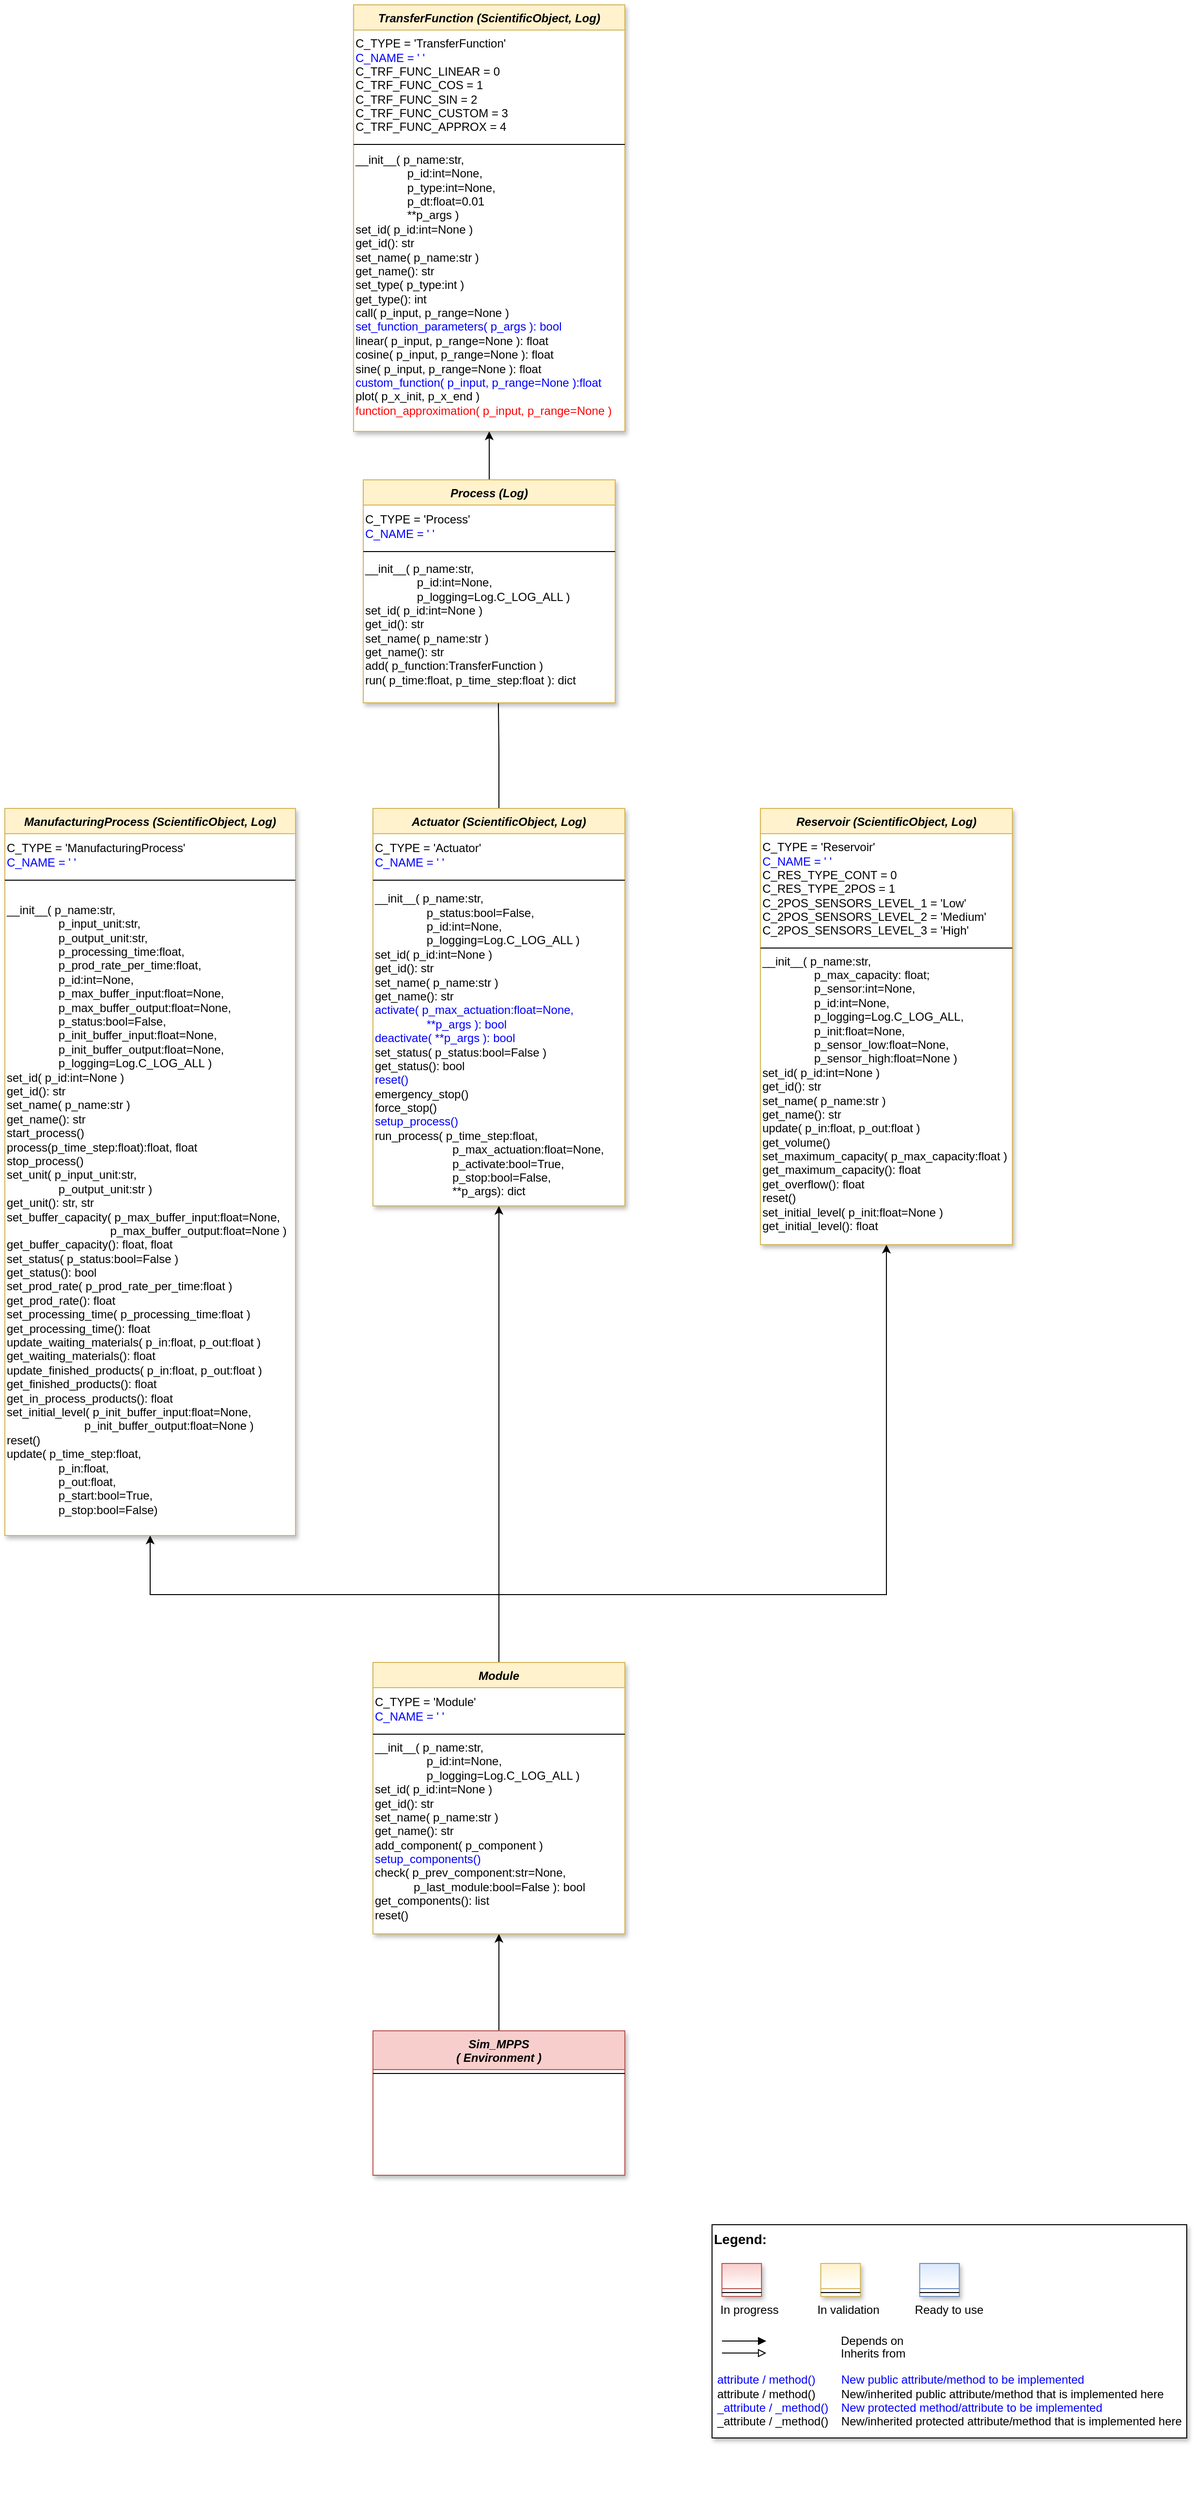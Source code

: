 <mxfile version="20.2.3" type="device"><diagram id="C5RBs43oDa-KdzZeNtuy" name="Page-1"><mxGraphModel dx="1422" dy="977" grid="1" gridSize="10" guides="1" tooltips="1" connect="1" arrows="1" fold="1" page="1" pageScale="1" pageWidth="2336" pageHeight="1654" math="0" shadow="0"><root><mxCell id="WIyWlLk6GJQsqaUBKTNV-0"/><mxCell id="WIyWlLk6GJQsqaUBKTNV-1" parent="WIyWlLk6GJQsqaUBKTNV-0"/><mxCell id="HwpbaipmCZ6msKkclnDm-9" style="edgeStyle=orthogonalEdgeStyle;rounded=0;orthogonalLoop=1;jettySize=auto;html=1;entryX=0.5;entryY=1;entryDx=0;entryDy=0;" parent="WIyWlLk6GJQsqaUBKTNV-1" source="uryo6djWwB9KvB10PPW3-9" target="HwpbaipmCZ6msKkclnDm-3" edge="1"><mxGeometry relative="1" as="geometry"/></mxCell><mxCell id="uryo6djWwB9KvB10PPW3-9" value="Sim_MPPS&#10;( Environment )" style="swimlane;fontStyle=3;align=center;verticalAlign=top;childLayout=stackLayout;horizontal=1;startSize=40;horizontalStack=0;resizeParent=1;resizeLast=0;collapsible=1;marginBottom=0;rounded=0;shadow=1;strokeWidth=1;fillColor=#f8cecc;strokeColor=#b85450;swimlaneFillColor=#ffffff;" parent="WIyWlLk6GJQsqaUBKTNV-1" vertex="1"><mxGeometry x="480" y="2310" width="260" height="149" as="geometry"><mxRectangle x="230" y="140" width="160" height="26" as="alternateBounds"/></mxGeometry></mxCell><mxCell id="uryo6djWwB9KvB10PPW3-10" value="" style="line;html=1;strokeWidth=1;align=left;verticalAlign=middle;spacingTop=-1;spacingLeft=3;spacingRight=3;rotatable=0;labelPosition=right;points=[];portConstraint=eastwest;fillColor=#f8cecc;strokeColor=#000000;" parent="uryo6djWwB9KvB10PPW3-9" vertex="1"><mxGeometry y="40" width="260" height="8" as="geometry"/></mxCell><mxCell id="0DCWFAYMtEVJNfJJVhTo-0" value="" style="group" parent="WIyWlLk6GJQsqaUBKTNV-1" vertex="1" connectable="0"><mxGeometry x="830" y="2510" width="490" height="220" as="geometry"/></mxCell><mxCell id="0DCWFAYMtEVJNfJJVhTo-1" value="&lt;font color=&quot;#000000&quot; size=&quot;1&quot;&gt;&lt;b style=&quot;font-size: 14px&quot;&gt;Legend:&lt;br&gt;&lt;/b&gt;&lt;/font&gt;&lt;br&gt;&lt;br&gt;&lt;br&gt;&lt;font color=&quot;#0000ff&quot; style=&quot;font-size: 6px&quot;&gt;&lt;br&gt;&lt;/font&gt;&lt;span style=&quot;color: rgb(0 , 0 , 0)&quot;&gt;&lt;font style=&quot;font-size: 4px&quot;&gt;&amp;nbsp; &amp;nbsp;&lt;/font&gt;&amp;nbsp;In progress&amp;nbsp; &amp;nbsp; &amp;nbsp; &amp;nbsp; &amp;nbsp; &amp;nbsp; In validation&amp;nbsp; &amp;nbsp; &amp;nbsp; &amp;nbsp; &amp;nbsp; &amp;nbsp;Ready to use&lt;/span&gt;&lt;font color=&quot;#000000&quot;&gt;&amp;nbsp;&lt;br&gt;&lt;/font&gt;&lt;font color=&quot;#0000ff&quot;&gt;&lt;br&gt;&lt;br&gt;&lt;br&gt;&lt;br&gt;&amp;nbsp;attribute / method()&amp;nbsp; &amp;nbsp; &amp;nbsp; &amp;nbsp; New public attribute/method to be implemented&lt;/font&gt;&lt;br&gt;&lt;font color=&quot;#000000&quot;&gt;&amp;nbsp;&lt;/font&gt;&lt;font color=&quot;#000000&quot;&gt;attribute / method()&lt;span&gt;&#9;&lt;/span&gt;&amp;nbsp; &amp;nbsp; &amp;nbsp; &amp;nbsp;New/inherited public attribute/method that is implemented here&lt;br&gt;&lt;/font&gt;&lt;font color=&quot;#0000ff&quot;&gt;&amp;nbsp;_attribute /&amp;nbsp;&lt;/font&gt;&lt;font color=&quot;#0000ff&quot;&gt;_method()&amp;nbsp; &amp;nbsp; New protected method/attribute to be implemented&lt;/font&gt;&lt;br&gt;&lt;font color=&quot;#000000&quot;&gt;&amp;nbsp;_attribute / _method()&amp;nbsp; &amp;nbsp; New/inherited protected attribute/method that is implemented here&lt;br&gt;&lt;/font&gt;&lt;font color=&quot;#000000&quot;&gt;&lt;br&gt;&lt;br&gt;&lt;br&gt;&lt;br&gt;&lt;br&gt;&lt;/font&gt;" style="text;html=1;align=left;verticalAlign=top;whiteSpace=wrap;rounded=0;fontColor=#006600;strokeColor=#000000;shadow=1;fillColor=#ffffff;" parent="0DCWFAYMtEVJNfJJVhTo-0" vertex="1"><mxGeometry width="490.0" height="220" as="geometry"/></mxCell><mxCell id="0DCWFAYMtEVJNfJJVhTo-2" value="Depends on" style="endArrow=block;html=1;labelPosition=right;verticalLabelPosition=middle;align=left;verticalAlign=middle;endFill=1;fontSize=12;" parent="0DCWFAYMtEVJNfJJVhTo-0" edge="1"><mxGeometry x="-1623.125" y="-2180" width="51.042" height="50" as="geometry"><mxPoint x="10.208" y="120.003" as="sourcePoint"/><mxPoint x="55.991" y="120.003" as="targetPoint"/><mxPoint x="98" as="offset"/><Array as="points"><mxPoint x="30.625" y="120"/></Array></mxGeometry></mxCell><mxCell id="0DCWFAYMtEVJNfJJVhTo-3" value="Inherits from" style="endArrow=block;html=1;labelPosition=right;verticalLabelPosition=middle;align=left;verticalAlign=middle;endFill=0;fontSize=12;" parent="0DCWFAYMtEVJNfJJVhTo-0" edge="1"><mxGeometry x="-1623.125" y="-2180" width="51.042" height="50" as="geometry"><mxPoint x="10.208" y="132.385" as="sourcePoint"/><mxPoint x="55.991" y="132.385" as="targetPoint"/><mxPoint x="98" y="1" as="offset"/></mxGeometry></mxCell><mxCell id="0DCWFAYMtEVJNfJJVhTo-4" value="" style="swimlane;fontStyle=3;align=center;verticalAlign=top;childLayout=stackLayout;horizontal=1;startSize=26;horizontalStack=0;resizeParent=1;resizeLast=0;collapsible=1;marginBottom=0;rounded=0;shadow=1;strokeWidth=1;fillColor=#f8cecc;strokeColor=#b85450;gradientColor=#ffffff;swimlaneFillColor=#ffffff;" parent="0DCWFAYMtEVJNfJJVhTo-0" vertex="1"><mxGeometry x="10.208" y="40" width="40.833" height="34" as="geometry"><mxRectangle x="230" y="140" width="160" height="26" as="alternateBounds"/></mxGeometry></mxCell><mxCell id="0DCWFAYMtEVJNfJJVhTo-5" value="" style="line;html=1;strokeWidth=1;align=left;verticalAlign=middle;spacingTop=-1;spacingLeft=3;spacingRight=3;rotatable=0;labelPosition=right;points=[];portConstraint=eastwest;" parent="0DCWFAYMtEVJNfJJVhTo-4" vertex="1"><mxGeometry y="26" width="40.833" height="8" as="geometry"/></mxCell><mxCell id="0DCWFAYMtEVJNfJJVhTo-6" value="" style="swimlane;fontStyle=3;align=center;verticalAlign=top;childLayout=stackLayout;horizontal=1;startSize=26;horizontalStack=0;resizeParent=1;resizeLast=0;collapsible=1;marginBottom=0;rounded=0;shadow=1;strokeWidth=1;fillColor=#fff2cc;strokeColor=#d6b656;gradientColor=#ffffff;swimlaneFillColor=#ffffff;" parent="0DCWFAYMtEVJNfJJVhTo-0" vertex="1"><mxGeometry x="112.292" y="40" width="40.833" height="34" as="geometry"><mxRectangle x="230" y="140" width="160" height="26" as="alternateBounds"/></mxGeometry></mxCell><mxCell id="0DCWFAYMtEVJNfJJVhTo-7" value="" style="line;html=1;strokeWidth=1;align=left;verticalAlign=middle;spacingTop=-1;spacingLeft=3;spacingRight=3;rotatable=0;labelPosition=right;points=[];portConstraint=eastwest;" parent="0DCWFAYMtEVJNfJJVhTo-6" vertex="1"><mxGeometry y="26" width="40.833" height="8" as="geometry"/></mxCell><mxCell id="0DCWFAYMtEVJNfJJVhTo-8" value="" style="swimlane;fontStyle=3;align=center;verticalAlign=top;childLayout=stackLayout;horizontal=1;startSize=26;horizontalStack=0;resizeParent=1;resizeLast=0;collapsible=1;marginBottom=0;rounded=0;shadow=1;strokeWidth=1;fillColor=#dae8fc;strokeColor=#6c8ebf;gradientColor=#ffffff;swimlaneFillColor=#ffffff;" parent="0DCWFAYMtEVJNfJJVhTo-0" vertex="1"><mxGeometry x="214.375" y="40" width="40.833" height="34" as="geometry"><mxRectangle x="230" y="140" width="160" height="26" as="alternateBounds"/></mxGeometry></mxCell><mxCell id="0DCWFAYMtEVJNfJJVhTo-9" value="" style="line;html=1;strokeWidth=1;align=left;verticalAlign=middle;spacingTop=-1;spacingLeft=3;spacingRight=3;rotatable=0;labelPosition=right;points=[];portConstraint=eastwest;" parent="0DCWFAYMtEVJNfJJVhTo-8" vertex="1"><mxGeometry y="26" width="40.833" height="8" as="geometry"/></mxCell><mxCell id="HwpbaipmCZ6msKkclnDm-21" style="edgeStyle=orthogonalEdgeStyle;rounded=0;orthogonalLoop=1;jettySize=auto;html=1;exitX=0.5;exitY=0;exitDx=0;exitDy=0;entryX=0.5;entryY=1;entryDx=0;entryDy=0;" parent="WIyWlLk6GJQsqaUBKTNV-1" source="HwpbaipmCZ6msKkclnDm-3" target="HwpbaipmCZ6msKkclnDm-12" edge="1"><mxGeometry relative="1" as="geometry"/></mxCell><mxCell id="HwpbaipmCZ6msKkclnDm-22" style="edgeStyle=orthogonalEdgeStyle;rounded=0;orthogonalLoop=1;jettySize=auto;html=1;exitX=0.5;exitY=0;exitDx=0;exitDy=0;entryX=0.5;entryY=1;entryDx=0;entryDy=0;" parent="WIyWlLk6GJQsqaUBKTNV-1" source="HwpbaipmCZ6msKkclnDm-3" target="HwpbaipmCZ6msKkclnDm-10" edge="1"><mxGeometry relative="1" as="geometry"><Array as="points"><mxPoint x="610" y="1860"/><mxPoint x="1010" y="1860"/></Array></mxGeometry></mxCell><mxCell id="HwpbaipmCZ6msKkclnDm-23" style="edgeStyle=orthogonalEdgeStyle;rounded=0;orthogonalLoop=1;jettySize=auto;html=1;exitX=0.5;exitY=0;exitDx=0;exitDy=0;entryX=0.5;entryY=1;entryDx=0;entryDy=0;" parent="WIyWlLk6GJQsqaUBKTNV-1" source="HwpbaipmCZ6msKkclnDm-3" target="HwpbaipmCZ6msKkclnDm-14" edge="1"><mxGeometry relative="1" as="geometry"><Array as="points"><mxPoint x="610" y="1860"/><mxPoint x="250" y="1860"/></Array></mxGeometry></mxCell><mxCell id="HwpbaipmCZ6msKkclnDm-3" value="Module" style="swimlane;fontStyle=3;align=center;verticalAlign=top;childLayout=stackLayout;horizontal=1;startSize=26;horizontalStack=0;resizeParent=1;resizeLast=0;collapsible=1;marginBottom=0;rounded=0;shadow=1;strokeWidth=1;fillColor=#fff2cc;strokeColor=#d6b656;swimlaneFillColor=#ffffff;" parent="WIyWlLk6GJQsqaUBKTNV-1" vertex="1"><mxGeometry x="480" y="1930" width="260" height="280" as="geometry"><mxRectangle x="230" y="140" width="160" height="26" as="alternateBounds"/></mxGeometry></mxCell><mxCell id="aHs43ZqTLczmFFkF9JPG-1" value="&lt;span style=&quot;&quot;&gt;C_TYPE = 'Module'&lt;br&gt;&lt;font color=&quot;#0000ff&quot;&gt;C_NAME = ' '&lt;/font&gt;&lt;br&gt;&lt;/span&gt;" style="text;html=1;strokeColor=none;fillColor=none;align=left;verticalAlign=middle;whiteSpace=wrap;rounded=0;" vertex="1" parent="HwpbaipmCZ6msKkclnDm-3"><mxGeometry y="26" width="260" height="44" as="geometry"/></mxCell><mxCell id="HwpbaipmCZ6msKkclnDm-5" value="" style="line;html=1;strokeWidth=1;align=left;verticalAlign=middle;spacingTop=-1;spacingLeft=3;spacingRight=3;rotatable=0;labelPosition=right;points=[];portConstraint=eastwest;fillColor=#f8cecc;strokeColor=#000000;" parent="HwpbaipmCZ6msKkclnDm-3" vertex="1"><mxGeometry y="70" width="260" height="8" as="geometry"/></mxCell><mxCell id="aHs43ZqTLczmFFkF9JPG-2" value="__init__( p_name:str,&lt;br&gt;&lt;span style=&quot;white-space: pre;&quot;&gt;&#9;&lt;/span&gt;&lt;span style=&quot;white-space: pre;&quot;&gt;&#9;&lt;/span&gt;p_id:int=None,&lt;br&gt;&lt;span style=&quot;white-space: pre;&quot;&gt;&#9;&lt;/span&gt;&lt;span style=&quot;white-space: pre;&quot;&gt;&#9;&lt;/span&gt;p_logging=Log.C_LOG_ALL )&lt;br&gt;set_id( p_id:int=None )&lt;br&gt;get_id(): str&lt;br&gt;set_name( p_name:str )&lt;br&gt;get_name(): str&lt;br&gt;add_component( p_component )&lt;br&gt;&lt;font color=&quot;#0000ff&quot;&gt;setup_components()&lt;/font&gt;&lt;br&gt;check( p_prev_component:str=None,&lt;br&gt;&lt;span style=&quot;white-space: pre;&quot;&gt;&#9;&lt;/span&gt;&amp;nbsp; &amp;nbsp; p_last_module:bool=False ): bool&lt;br&gt;get_components(): list&lt;br&gt;reset()" style="text;html=1;strokeColor=none;fillColor=none;align=left;verticalAlign=middle;whiteSpace=wrap;rounded=0;" vertex="1" parent="HwpbaipmCZ6msKkclnDm-3"><mxGeometry y="78" width="260" height="192" as="geometry"/></mxCell><mxCell id="HwpbaipmCZ6msKkclnDm-10" value="Reservoir (ScientificObject, Log)" style="swimlane;fontStyle=3;align=center;verticalAlign=top;childLayout=stackLayout;horizontal=1;startSize=26;horizontalStack=0;resizeParent=1;resizeLast=0;collapsible=1;marginBottom=0;rounded=0;shadow=1;strokeWidth=1;fillColor=#fff2cc;strokeColor=#d6b656;swimlaneFillColor=#ffffff;" parent="WIyWlLk6GJQsqaUBKTNV-1" vertex="1"><mxGeometry x="880" y="1049" width="260" height="450" as="geometry"><mxRectangle x="230" y="140" width="160" height="26" as="alternateBounds"/></mxGeometry></mxCell><mxCell id="wk6TkpKfk2oOGZ_sk74T-4" value="&lt;span style=&quot;&quot;&gt;C_TYPE = 'Reservoir'&lt;br&gt;&lt;font color=&quot;#0000ff&quot;&gt;C_NAME = ' '&lt;br&gt;&lt;/font&gt;C_RES_TYPE_CONT = 0&lt;br&gt;C_RES_TYPE_2POS = 1&lt;br&gt;C_2POS_SENSORS_LEVEL_1 = 'Low'&lt;/span&gt;&lt;br&gt;C_2POS_SENSORS_LEVEL_2 = 'Medium'&lt;br&gt;C_2POS_SENSORS_LEVEL_3 = 'High'&lt;span style=&quot;&quot;&gt;&lt;br&gt;&lt;/span&gt;" style="text;html=1;strokeColor=none;fillColor=none;align=left;verticalAlign=middle;whiteSpace=wrap;rounded=0;" parent="HwpbaipmCZ6msKkclnDm-10" vertex="1"><mxGeometry y="26" width="260" height="114" as="geometry"/></mxCell><mxCell id="HwpbaipmCZ6msKkclnDm-11" value="" style="line;html=1;strokeWidth=1;align=left;verticalAlign=middle;spacingTop=-1;spacingLeft=3;spacingRight=3;rotatable=0;labelPosition=right;points=[];portConstraint=eastwest;fillColor=#f8cecc;strokeColor=#000000;" parent="HwpbaipmCZ6msKkclnDm-10" vertex="1"><mxGeometry y="140" width="260" height="8" as="geometry"/></mxCell><mxCell id="wk6TkpKfk2oOGZ_sk74T-5" value="__init__( p_name:str,&lt;br&gt;&lt;span style=&quot;white-space: pre;&quot;&gt;&#9;&lt;/span&gt;&lt;span style=&quot;white-space: pre;&quot;&gt;&#9;&lt;/span&gt;p_max_capacity: float;&lt;br&gt;&lt;span style=&quot;white-space: pre;&quot;&gt;&#9;&lt;/span&gt;&lt;span style=&quot;white-space: pre;&quot;&gt;&#9;&lt;/span&gt;p_sensor:int=None,&lt;br&gt;&lt;span style=&quot;white-space: pre;&quot;&gt;&#9;&lt;/span&gt;&lt;span style=&quot;white-space: pre;&quot;&gt;&#9;&lt;/span&gt;p_id:int=None,&lt;br&gt;&lt;span style=&quot;white-space: pre;&quot;&gt;&#9;&lt;/span&gt;&lt;span style=&quot;white-space: pre;&quot;&gt;&#9;&lt;/span&gt;p_logging=Log.C_LOG_ALL,&lt;br&gt;&lt;span style=&quot;white-space: pre;&quot;&gt;&#9;&lt;/span&gt;&lt;span style=&quot;white-space: pre;&quot;&gt;&#9;&lt;/span&gt;p_init:float=None,&lt;br&gt;&lt;span style=&quot;white-space: pre;&quot;&gt;&#9;&lt;/span&gt;&lt;span style=&quot;white-space: pre;&quot;&gt;&#9;&lt;/span&gt;p_sensor_low:float=None,&lt;br&gt;&lt;span style=&quot;white-space: pre;&quot;&gt;&#9;&lt;/span&gt;&lt;span style=&quot;white-space: pre;&quot;&gt;&#9;&lt;/span&gt;p_sensor_high:float=None&amp;nbsp;)&lt;br&gt;set_id( p_id:int=None )&lt;br&gt;get_id(): str&lt;br&gt;set_name( p_name:str )&lt;br&gt;get_name(): str&lt;br&gt;update( p_in:float, p_out:float )&lt;br&gt;get_volume()&lt;br&gt;set_maximum_capacity( p_max_capacity:float )&lt;br&gt;get_maximum_capacity(): float&lt;br&gt;get_overflow(): float&lt;br&gt;reset()&lt;br&gt;set_initial_level( p_init:float=None )&lt;br&gt;get_initial_level(): float&lt;br&gt;" style="text;html=1;strokeColor=none;fillColor=none;align=left;verticalAlign=middle;whiteSpace=wrap;rounded=0;" parent="HwpbaipmCZ6msKkclnDm-10" vertex="1"><mxGeometry y="148" width="260" height="292" as="geometry"/></mxCell><mxCell id="wk6TkpKfk2oOGZ_sk74T-12" style="edgeStyle=orthogonalEdgeStyle;rounded=0;orthogonalLoop=1;jettySize=auto;html=1;exitX=0.5;exitY=0;exitDx=0;exitDy=0;entryX=0.536;entryY=1.011;entryDx=0;entryDy=0;entryPerimeter=0;fontColor=#0000FF;" parent="WIyWlLk6GJQsqaUBKTNV-1" source="HwpbaipmCZ6msKkclnDm-12" target="wk6TkpKfk2oOGZ_sk74T-11" edge="1"><mxGeometry relative="1" as="geometry"/></mxCell><mxCell id="HwpbaipmCZ6msKkclnDm-12" value="Actuator (ScientificObject, Log)" style="swimlane;fontStyle=3;align=center;verticalAlign=top;childLayout=stackLayout;horizontal=1;startSize=26;horizontalStack=0;resizeParent=1;resizeLast=0;collapsible=1;marginBottom=0;rounded=0;shadow=1;strokeWidth=1;fillColor=#fff2cc;strokeColor=#d6b656;swimlaneFillColor=#ffffff;" parent="WIyWlLk6GJQsqaUBKTNV-1" vertex="1"><mxGeometry x="480" y="1049" width="260" height="410" as="geometry"><mxRectangle x="230" y="140" width="160" height="26" as="alternateBounds"/></mxGeometry></mxCell><mxCell id="wk6TkpKfk2oOGZ_sk74T-0" value="&lt;span style=&quot;&quot;&gt;C_TYPE = 'Actuator'&lt;br&gt;&lt;font color=&quot;#0000ff&quot;&gt;C_NAME = ' '&lt;/font&gt;&lt;br&gt;&lt;/span&gt;" style="text;html=1;strokeColor=none;fillColor=none;align=left;verticalAlign=middle;whiteSpace=wrap;rounded=0;" parent="HwpbaipmCZ6msKkclnDm-12" vertex="1"><mxGeometry y="26" width="260" height="44" as="geometry"/></mxCell><mxCell id="HwpbaipmCZ6msKkclnDm-13" value="" style="line;html=1;strokeWidth=1;align=left;verticalAlign=middle;spacingTop=-1;spacingLeft=3;spacingRight=3;rotatable=0;labelPosition=right;points=[];portConstraint=eastwest;fillColor=#f8cecc;strokeColor=#000000;" parent="HwpbaipmCZ6msKkclnDm-12" vertex="1"><mxGeometry y="70" width="260" height="8" as="geometry"/></mxCell><mxCell id="wk6TkpKfk2oOGZ_sk74T-1" value="__init__( p_name:str,&lt;br&gt;&lt;span style=&quot;&quot;&gt;&#9;&lt;/span&gt;&lt;span style=&quot;&quot;&gt;&#9;&lt;/span&gt;&lt;span style=&quot;white-space: pre;&quot;&gt;&#9;&lt;/span&gt;&lt;span style=&quot;white-space: pre;&quot;&gt;&#9;&lt;/span&gt;p_status:bool=False,&lt;br&gt;&lt;span style=&quot;white-space: pre;&quot;&gt;&#9;&lt;/span&gt;&lt;span style=&quot;white-space: pre;&quot;&gt;&#9;&lt;/span&gt;p_id:int=None,&lt;br&gt;&lt;span style=&quot;white-space: pre;&quot;&gt;&#9;&lt;/span&gt;&lt;span style=&quot;white-space: pre;&quot;&gt;&#9;&lt;/span&gt;p_logging=Log.C_LOG_ALL )&lt;br&gt;set_id( p_id:int=None )&lt;br&gt;get_id(): str&lt;br&gt;set_name( p_name:str )&lt;br&gt;get_name(): str&lt;br&gt;&lt;font color=&quot;#0000ff&quot;&gt;activate( p_max_actuation:float=None,&lt;br&gt;&lt;span style=&quot;white-space: pre;&quot;&gt;&#9;&lt;/span&gt;&lt;span style=&quot;white-space: pre;&quot;&gt;&#9;&lt;/span&gt;**p_args ): bool&lt;br&gt;deactivate( **p_args ): bool&lt;/font&gt;&lt;br&gt;set_status( p_status:bool=False )&lt;br&gt;get_status(): bool&lt;br&gt;&lt;font color=&quot;#0000ff&quot;&gt;reset()&lt;/font&gt;&lt;br&gt;emergency_stop()&lt;br&gt;force_stop()&lt;br&gt;&lt;font color=&quot;#0000ff&quot;&gt;setup_process()&lt;/font&gt;&lt;br&gt;run_process( p_time_step:float,&lt;br&gt;&lt;span style=&quot;white-space: pre;&quot;&gt;&#9;&lt;/span&gt;&lt;span style=&quot;white-space: pre;&quot;&gt;&#9;&lt;/span&gt;&lt;span style=&quot;white-space: pre;&quot;&gt;&#9;&lt;/span&gt;p_max_actuation:float=None,&lt;br&gt;&lt;span style=&quot;white-space: pre;&quot;&gt;&#9;&lt;/span&gt;&lt;span style=&quot;white-space: pre;&quot;&gt;&#9;&lt;/span&gt;&lt;span style=&quot;white-space: pre;&quot;&gt;&#9;&lt;/span&gt;p_activate:bool=True,&lt;br&gt;&lt;span style=&quot;white-space: pre;&quot;&gt;&#9;&lt;/span&gt;&lt;span style=&quot;white-space: pre;&quot;&gt;&#9;&lt;/span&gt;&lt;span style=&quot;white-space: pre;&quot;&gt;&#9;&lt;/span&gt;p_stop:bool=False,&lt;br&gt;&lt;span style=&quot;white-space: pre;&quot;&gt;&#9;&lt;/span&gt;&lt;span style=&quot;white-space: pre;&quot;&gt;&#9;&lt;/span&gt;&lt;span style=&quot;white-space: pre;&quot;&gt;&#9;&lt;/span&gt;**p_args): dict" style="text;html=1;strokeColor=none;fillColor=none;align=left;verticalAlign=middle;whiteSpace=wrap;rounded=0;" parent="HwpbaipmCZ6msKkclnDm-12" vertex="1"><mxGeometry y="78" width="260" height="332" as="geometry"/></mxCell><mxCell id="HwpbaipmCZ6msKkclnDm-14" value="ManufacturingProcess (ScientificObject, Log)" style="swimlane;fontStyle=3;align=center;verticalAlign=top;childLayout=stackLayout;horizontal=1;startSize=26;horizontalStack=0;resizeParent=1;resizeLast=0;collapsible=1;marginBottom=0;rounded=0;shadow=1;strokeWidth=1;fillColor=#fff2cc;strokeColor=#d6b656;swimlaneFillColor=#ffffff;" parent="WIyWlLk6GJQsqaUBKTNV-1" vertex="1"><mxGeometry x="100" y="1049" width="300" height="750" as="geometry"><mxRectangle x="230" y="140" width="160" height="26" as="alternateBounds"/></mxGeometry></mxCell><mxCell id="wk6TkpKfk2oOGZ_sk74T-6" value="&lt;span style=&quot;&quot;&gt;C_TYPE = 'ManufacturingProcess'&lt;br&gt;&lt;font color=&quot;#0000ff&quot;&gt;C_NAME = ' '&lt;/font&gt;&lt;br&gt;&lt;/span&gt;" style="text;html=1;strokeColor=none;fillColor=none;align=left;verticalAlign=middle;whiteSpace=wrap;rounded=0;" parent="HwpbaipmCZ6msKkclnDm-14" vertex="1"><mxGeometry y="26" width="300" height="44" as="geometry"/></mxCell><mxCell id="HwpbaipmCZ6msKkclnDm-15" value="" style="line;html=1;strokeWidth=1;align=left;verticalAlign=middle;spacingTop=-1;spacingLeft=3;spacingRight=3;rotatable=0;labelPosition=right;points=[];portConstraint=eastwest;fillColor=#f8cecc;strokeColor=#000000;" parent="HwpbaipmCZ6msKkclnDm-14" vertex="1"><mxGeometry y="70" width="300" height="8" as="geometry"/></mxCell><mxCell id="wk6TkpKfk2oOGZ_sk74T-7" value="__init__( p_name:str,&lt;br&gt;&lt;span style=&quot;white-space: pre;&quot;&gt;&#9;&lt;/span&gt;&lt;span style=&quot;white-space: pre;&quot;&gt;&#9;&lt;/span&gt;p_input_unit:str,&lt;br&gt;&lt;span style=&quot;white-space: pre;&quot;&gt;&#9;&lt;/span&gt;&lt;span style=&quot;white-space: pre;&quot;&gt;&#9;&lt;/span&gt;p_output_unit:str,&lt;br&gt;&lt;span style=&quot;white-space: pre;&quot;&gt;&#9;&lt;/span&gt;&lt;span style=&quot;white-space: pre;&quot;&gt;&#9;&lt;/span&gt;p_processing_time:float,&lt;br&gt;&lt;span style=&quot;white-space: pre;&quot;&gt;&#9;&lt;/span&gt;&lt;span style=&quot;white-space: pre;&quot;&gt;&#9;&lt;/span&gt;p_prod_rate_per_time:float,&lt;br&gt;&lt;span style=&quot;white-space: pre;&quot;&gt;&#9;&lt;/span&gt;&lt;span style=&quot;white-space: pre;&quot;&gt;&#9;&lt;/span&gt;p_id:int=None,&lt;br&gt;&lt;span style=&quot;white-space: pre;&quot;&gt;&#9;&lt;/span&gt;&lt;span style=&quot;white-space: pre;&quot;&gt;&#9;&lt;/span&gt;p_max_buffer_input:float=None,&lt;br&gt;&lt;span style=&quot;white-space: pre;&quot;&gt;&#9;&lt;/span&gt;&lt;span style=&quot;white-space: pre;&quot;&gt;&#9;&lt;/span&gt;p_max_buffer_output:float=None,&lt;br&gt;&lt;span style=&quot;white-space: pre;&quot;&gt;&#9;&lt;/span&gt;&lt;span style=&quot;white-space: pre;&quot;&gt;&#9;&lt;/span&gt;p_status:bool=False,&lt;br&gt;&lt;span style=&quot;white-space: pre;&quot;&gt;&#9;&lt;/span&gt;&lt;span style=&quot;white-space: pre;&quot;&gt;&#9;&lt;/span&gt;p_init_buffer_input:float=None,&lt;br&gt;&lt;span style=&quot;white-space: pre;&quot;&gt;&#9;&lt;/span&gt;&lt;span style=&quot;white-space: pre;&quot;&gt;&#9;&lt;/span&gt;p_init_buffer_output:float=None,&lt;br&gt;&lt;span style=&quot;white-space: pre;&quot;&gt;&#9;&lt;/span&gt;&lt;span style=&quot;white-space: pre;&quot;&gt;&#9;&lt;/span&gt;p_logging=Log.C_LOG_ALL&amp;nbsp;)&lt;br&gt;set_id( p_id:int=None )&lt;br&gt;get_id(): str&lt;br&gt;set_name( p_name:str )&lt;br&gt;get_name(): str&lt;br&gt;start_process()&lt;br&gt;process(p_time_step:float):float, float&lt;br&gt;stop_process()&lt;br&gt;set_unit( p_input_unit:str,&lt;br&gt;&lt;span style=&quot;white-space: pre;&quot;&gt;&#9;&lt;/span&gt;&lt;span style=&quot;white-space: pre;&quot;&gt;&#9;&lt;/span&gt;p_output_unit:str )&lt;br&gt;get_unit(): str, str&lt;br&gt;set_buffer_capacity( p_max_buffer_input:float=None,&lt;br&gt;&lt;span style=&quot;white-space: pre;&quot;&gt;&#9;&lt;/span&gt;&lt;span style=&quot;white-space: pre;&quot;&gt;&#9;&lt;/span&gt;&lt;span style=&quot;white-space: pre;&quot;&gt;&#9;&lt;/span&gt;&lt;span style=&quot;white-space: pre;&quot;&gt;&#9;&lt;/span&gt;p_max_buffer_output:float=None )&lt;br&gt;get_buffer_capacity(): float, float&lt;br&gt;set_status( p_status:bool=False )&lt;br&gt;get_status(): bool&lt;br&gt;set_prod_rate( p_prod_rate_per_time:float )&lt;br&gt;get_prod_rate(): float&lt;br&gt;set_processing_time( p_processing_time:float )&lt;br&gt;get_processing_time(): float&lt;br&gt;update_waiting_materials( p_in:float, p_out:float )&lt;br&gt;get_waiting_materials(): float&lt;br&gt;update_finished_products( p_in:float, p_out:float )&lt;br&gt;get_finished_products(): float&lt;br&gt;get_in_process_products(): float&lt;br&gt;set_initial_level( p_init_buffer_input:float=None,&lt;br&gt;&lt;span style=&quot;white-space: pre;&quot;&gt;&#9;&lt;/span&gt;&lt;span style=&quot;white-space: pre;&quot;&gt;&#9;&lt;/span&gt;&lt;span style=&quot;white-space: pre;&quot;&gt;&#9;&lt;/span&gt;p_init_buffer_output:float=None )&lt;br&gt;reset()&lt;br&gt;update( p_time_step:float,&lt;br&gt;&lt;span style=&quot;white-space: pre;&quot;&gt;&#9;&lt;/span&gt;&lt;span style=&quot;white-space: pre;&quot;&gt;&#9;&lt;/span&gt;p_in:float,&lt;br&gt;&lt;span style=&quot;white-space: pre;&quot;&gt;&#9;&lt;/span&gt;&lt;span style=&quot;white-space: pre;&quot;&gt;&#9;&lt;/span&gt;p_out:float,&lt;br&gt;&lt;span style=&quot;white-space: pre;&quot;&gt;&#9;&lt;/span&gt;&lt;span style=&quot;white-space: pre;&quot;&gt;&#9;&lt;/span&gt;p_start:bool=True,&lt;br&gt;&lt;span style=&quot;white-space: pre;&quot;&gt;&#9;&lt;/span&gt;&lt;span style=&quot;white-space: pre;&quot;&gt;&#9;&lt;/span&gt;p_stop:bool=False)" style="text;html=1;strokeColor=none;fillColor=none;align=left;verticalAlign=middle;whiteSpace=wrap;rounded=0;" parent="HwpbaipmCZ6msKkclnDm-14" vertex="1"><mxGeometry y="78" width="300" height="672" as="geometry"/></mxCell><mxCell id="HwpbaipmCZ6msKkclnDm-25" style="edgeStyle=orthogonalEdgeStyle;rounded=0;orthogonalLoop=1;jettySize=auto;html=1;exitX=0.5;exitY=0;exitDx=0;exitDy=0;entryX=0.5;entryY=1;entryDx=0;entryDy=0;" parent="WIyWlLk6GJQsqaUBKTNV-1" source="HwpbaipmCZ6msKkclnDm-16" target="HwpbaipmCZ6msKkclnDm-18" edge="1"><mxGeometry relative="1" as="geometry"/></mxCell><mxCell id="HwpbaipmCZ6msKkclnDm-16" value="Process (Log)" style="swimlane;fontStyle=3;align=center;verticalAlign=top;childLayout=stackLayout;horizontal=1;startSize=26;horizontalStack=0;resizeParent=1;resizeLast=0;collapsible=1;marginBottom=0;rounded=0;shadow=1;strokeWidth=1;fillColor=#fff2cc;strokeColor=#d6b656;swimlaneFillColor=#ffffff;" parent="WIyWlLk6GJQsqaUBKTNV-1" vertex="1"><mxGeometry x="470" y="710" width="260" height="230" as="geometry"><mxRectangle x="230" y="140" width="160" height="26" as="alternateBounds"/></mxGeometry></mxCell><mxCell id="wk6TkpKfk2oOGZ_sk74T-10" value="&lt;span style=&quot;&quot;&gt;C_TYPE = 'Process'&lt;br&gt;&lt;font color=&quot;#0000ff&quot;&gt;C_NAME = ' '&lt;/font&gt;&lt;br&gt;&lt;/span&gt;" style="text;html=1;strokeColor=none;fillColor=none;align=left;verticalAlign=middle;whiteSpace=wrap;rounded=0;" parent="HwpbaipmCZ6msKkclnDm-16" vertex="1"><mxGeometry y="26" width="260" height="44" as="geometry"/></mxCell><mxCell id="HwpbaipmCZ6msKkclnDm-17" value="" style="line;html=1;strokeWidth=1;align=left;verticalAlign=middle;spacingTop=-1;spacingLeft=3;spacingRight=3;rotatable=0;labelPosition=right;points=[];portConstraint=eastwest;fillColor=#f8cecc;strokeColor=default;" parent="HwpbaipmCZ6msKkclnDm-16" vertex="1"><mxGeometry y="70" width="260" height="8" as="geometry"/></mxCell><mxCell id="wk6TkpKfk2oOGZ_sk74T-11" value="__init__( p_name:str,&lt;br&gt;&lt;span style=&quot;&quot;&gt;&#9;&lt;/span&gt;&lt;span style=&quot;&quot;&gt;&#9;&lt;/span&gt;&lt;span style=&quot;white-space: pre;&quot;&gt;&lt;span style=&quot;white-space: pre;&quot;&gt;&#9;&lt;/span&gt;&#9;&lt;/span&gt;p_id:int=None,&lt;br&gt;&lt;span style=&quot;&quot;&gt;&#9;&lt;/span&gt;&lt;span style=&quot;&quot;&gt;&#9;&lt;/span&gt;&lt;span style=&quot;white-space: pre;&quot;&gt;&#9;&lt;/span&gt;&lt;span style=&quot;white-space: pre;&quot;&gt;&#9;&lt;/span&gt;p_logging=Log.C_LOG_ALL )&lt;br&gt;set_id( p_id:int=None )&lt;br&gt;get_id(): str&lt;br&gt;set_name( p_name:str )&lt;br&gt;get_name(): str&lt;br&gt;add( p_function:TransferFunction&amp;nbsp;)&lt;br&gt;run( p_time:float, p_time_step:float ): dict" style="text;html=1;strokeColor=none;fillColor=none;align=left;verticalAlign=middle;whiteSpace=wrap;rounded=0;" parent="HwpbaipmCZ6msKkclnDm-16" vertex="1"><mxGeometry y="78" width="260" height="142" as="geometry"/></mxCell><mxCell id="HwpbaipmCZ6msKkclnDm-18" value="TransferFunction (ScientificObject, Log)" style="swimlane;fontStyle=3;align=center;verticalAlign=top;childLayout=stackLayout;horizontal=1;startSize=26;horizontalStack=0;resizeParent=1;resizeLast=0;collapsible=1;marginBottom=0;rounded=0;shadow=1;strokeWidth=1;fillColor=#fff2cc;strokeColor=#d6b656;swimlaneFillColor=#ffffff;" parent="WIyWlLk6GJQsqaUBKTNV-1" vertex="1"><mxGeometry x="460" y="220" width="280" height="440" as="geometry"><mxRectangle x="230" y="140" width="160" height="26" as="alternateBounds"/></mxGeometry></mxCell><mxCell id="wk6TkpKfk2oOGZ_sk74T-8" value="&lt;span style=&quot;&quot;&gt;C_TYPE = 'TransferFunction'&lt;br&gt;&lt;font color=&quot;#0000ff&quot;&gt;C_NAME = ' '&lt;br&gt;&lt;/font&gt;&lt;/span&gt;&lt;span style=&quot;&quot;&gt;C_TRF_FUNC_LINEAR = 0&lt;/span&gt;&lt;font color=&quot;#0000ff&quot;&gt;&lt;br&gt;&lt;/font&gt;C_TRF_FUNC_COS = 1&lt;font color=&quot;#0000ff&quot;&gt;&lt;br&gt;&lt;/font&gt;C_TRF_FUNC_SIN = 2&lt;font color=&quot;#0000ff&quot;&gt;&lt;br&gt;&lt;/font&gt;C_TRF_FUNC_CUSTOM = 3&lt;font color=&quot;#0000ff&quot;&gt;&lt;br&gt;&lt;/font&gt;C_TRF_FUNC_APPROX = 4&lt;span style=&quot;&quot;&gt;&lt;br&gt;&lt;/span&gt;" style="text;html=1;strokeColor=none;fillColor=none;align=left;verticalAlign=middle;whiteSpace=wrap;rounded=0;" parent="HwpbaipmCZ6msKkclnDm-18" vertex="1"><mxGeometry y="26" width="280" height="114" as="geometry"/></mxCell><mxCell id="aHs43ZqTLczmFFkF9JPG-0" value="" style="line;html=1;strokeWidth=1;align=left;verticalAlign=middle;spacingTop=-1;spacingLeft=3;spacingRight=3;rotatable=0;labelPosition=right;points=[];portConstraint=eastwest;fillColor=#f8cecc;strokeColor=#000000;" vertex="1" parent="HwpbaipmCZ6msKkclnDm-18"><mxGeometry y="140" width="280" height="8" as="geometry"/></mxCell><mxCell id="wk6TkpKfk2oOGZ_sk74T-9" value="__init__( p_name:str,&lt;br&gt;&lt;span style=&quot;&quot;&gt;&#9;&lt;/span&gt;&lt;span style=&quot;&quot;&gt;&#9;&lt;/span&gt;&lt;span style=&quot;white-space: pre;&quot;&gt;&lt;span style=&quot;white-space: pre;&quot;&gt;&#9;&lt;/span&gt;&#9;&lt;/span&gt;p_id:int=None,&lt;br&gt;&lt;span style=&quot;&quot;&gt;&#9;&lt;/span&gt;&lt;span style=&quot;&quot;&gt;&#9;&lt;/span&gt;&lt;span style=&quot;white-space: pre;&quot;&gt;&#9;&lt;/span&gt;&lt;span style=&quot;white-space: pre;&quot;&gt;&#9;&lt;/span&gt;p_type:int=None,&lt;br&gt;&lt;span style=&quot;&quot;&gt;&#9;&lt;/span&gt;&lt;span style=&quot;&quot;&gt;&#9;&lt;/span&gt;&lt;span style=&quot;white-space: pre;&quot;&gt;&#9;&lt;/span&gt;&lt;span style=&quot;white-space: pre;&quot;&gt;&#9;&lt;/span&gt;p_dt:float=0.01&lt;br&gt;&lt;span style=&quot;&quot;&gt;&#9;&lt;/span&gt;&lt;span style=&quot;&quot;&gt;&#9;&lt;/span&gt;&lt;span style=&quot;white-space: pre;&quot;&gt;&#9;&lt;/span&gt;&lt;span style=&quot;white-space: pre;&quot;&gt;&#9;&lt;/span&gt;**p_args&amp;nbsp;)&lt;br&gt;set_id( p_id:int=None )&lt;br&gt;get_id(): str&lt;br&gt;set_name( p_name:str )&lt;br&gt;get_name(): str&lt;br&gt;set_type( p_type:int )&lt;br&gt;get_type(): int&lt;br&gt;call( p_input, p_range=None )&lt;br&gt;&lt;font color=&quot;#0000ff&quot;&gt;set_function_parameters( p_args ): bool&lt;/font&gt;&lt;br&gt;linear( p_input, p_range=None&amp;nbsp;): float&lt;br&gt;cosine( p_input, p_range=None&amp;nbsp;): float&lt;br&gt;sine( p_input, p_range=None&amp;nbsp;): float&lt;br&gt;&lt;font color=&quot;#0000ff&quot;&gt;custom_function( p_input, p_range=None ):float&lt;/font&gt;&lt;br&gt;plot( p_x_init, p_x_end )&lt;br&gt;&lt;font color=&quot;#ff0000&quot;&gt;function_approximation( p_input, p_range=None )&lt;/font&gt;" style="text;html=1;strokeColor=none;fillColor=none;align=left;verticalAlign=middle;whiteSpace=wrap;rounded=0;" parent="HwpbaipmCZ6msKkclnDm-18" vertex="1"><mxGeometry y="148" width="280" height="282" as="geometry"/></mxCell></root></mxGraphModel></diagram></mxfile>